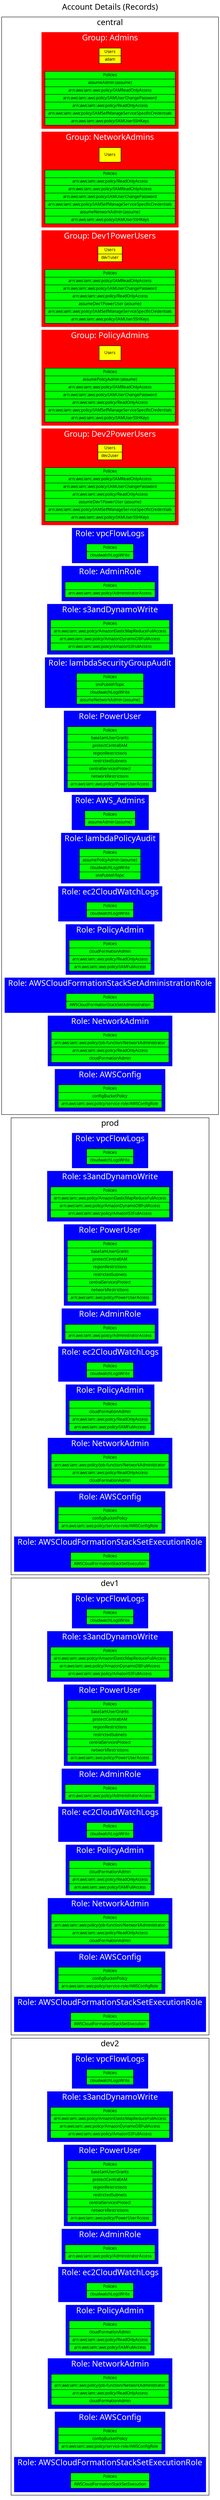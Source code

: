 digraph G {

  graph [label="Account Details (Records)" labelloc=t fontsize=20 fontname="Verdana" rankdir="LR"];
  node [shape=record fontsize=10 fontname="Verdana" style="filled"];



    subgraph cluster_dev2 {
      label = "dev2"

      

      

        subgraph cluster_dev2_vpcFlowLogs {

          style=filled;
          color=blue;
          fontcolor=white;
          label = "Role: vpcFlowLogs"

          dev2_vpcFlowLogs_policies [fillcolor=green
          label="Policies
          
              | { <dev2_vpcFlowLogs_cloudwatchLogsWrite> cloudwatchLogsWrite  }
          "]

        }

      

        subgraph cluster_dev2_s3andDynamoWrite {

          style=filled;
          color=blue;
          fontcolor=white;
          label = "Role: s3andDynamoWrite"

          dev2_s3andDynamoWrite_policies [fillcolor=green
          label="Policies
          
              | { <dev2_s3andDynamoWrite_arn:aws:iam::aws:policy/AmazonElasticMapReduceFullAccess> arn:aws:iam::aws:policy/AmazonElasticMapReduceFullAccess  }
          
              | { <dev2_s3andDynamoWrite_arn:aws:iam::aws:policy/AmazonDynamoDBFullAccess> arn:aws:iam::aws:policy/AmazonDynamoDBFullAccess  }
          
              | { <dev2_s3andDynamoWrite_arn:aws:iam::aws:policy/AmazonS3FullAccess> arn:aws:iam::aws:policy/AmazonS3FullAccess  }
          "]

        }

      

        subgraph cluster_dev2_PowerUser {

          style=filled;
          color=blue;
          fontcolor=white;
          label = "Role: PowerUser"

          dev2_PowerUser_policies [fillcolor=green
          label="Policies
          
              | { <dev2_PowerUser_baseIamUserGrants> baseIamUserGrants  }
          
              | { <dev2_PowerUser_protectCentralIAM> protectCentralIAM  }
          
              | { <dev2_PowerUser_regionRestrictions> regionRestrictions  }
          
              | { <dev2_PowerUser_restrictedSubnets> restrictedSubnets  }
          
              | { <dev2_PowerUser_centralServicesProtect> centralServicesProtect  }
          
              | { <dev2_PowerUser_networkRestrictions> networkRestrictions  }
          
              | { <dev2_PowerUser_arn:aws:iam::aws:policy/PowerUserAccess> arn:aws:iam::aws:policy/PowerUserAccess  }
          "]

        }

      

        subgraph cluster_dev2_AdminRole {

          style=filled;
          color=blue;
          fontcolor=white;
          label = "Role: AdminRole"

          dev2_AdminRole_policies [fillcolor=green
          label="Policies
          
              | { <dev2_AdminRole_arn:aws:iam::aws:policy/AdministratorAccess> arn:aws:iam::aws:policy/AdministratorAccess  }
          "]

        }

      

        subgraph cluster_dev2_ec2CloudWatchLogs {

          style=filled;
          color=blue;
          fontcolor=white;
          label = "Role: ec2CloudWatchLogs"

          dev2_ec2CloudWatchLogs_policies [fillcolor=green
          label="Policies
          
              | { <dev2_ec2CloudWatchLogs_cloudwatchLogsWrite> cloudwatchLogsWrite  }
          "]

        }

      

        subgraph cluster_dev2_PolicyAdmin {

          style=filled;
          color=blue;
          fontcolor=white;
          label = "Role: PolicyAdmin"

          dev2_PolicyAdmin_policies [fillcolor=green
          label="Policies
          
              | { <dev2_PolicyAdmin_cloudFormationAdmin> cloudFormationAdmin  }
          
              | { <dev2_PolicyAdmin_arn:aws:iam::aws:policy/ReadOnlyAccess> arn:aws:iam::aws:policy/ReadOnlyAccess  }
          
              | { <dev2_PolicyAdmin_arn:aws:iam::aws:policy/IAMFullAccess> arn:aws:iam::aws:policy/IAMFullAccess  }
          "]

        }

      

        subgraph cluster_dev2_NetworkAdmin {

          style=filled;
          color=blue;
          fontcolor=white;
          label = "Role: NetworkAdmin"

          dev2_NetworkAdmin_policies [fillcolor=green
          label="Policies
          
              | { <dev2_NetworkAdmin_arn:aws:iam::aws:policy/job-function/NetworkAdministrator> arn:aws:iam::aws:policy/job-function/NetworkAdministrator  }
          
              | { <dev2_NetworkAdmin_arn:aws:iam::aws:policy/ReadOnlyAccess> arn:aws:iam::aws:policy/ReadOnlyAccess  }
          
              | { <dev2_NetworkAdmin_cloudFormationAdmin> cloudFormationAdmin  }
          "]

        }

      

        subgraph cluster_dev2_AWSConfig {

          style=filled;
          color=blue;
          fontcolor=white;
          label = "Role: AWSConfig"

          dev2_AWSConfig_policies [fillcolor=green
          label="Policies
          
              | { <dev2_AWSConfig_configBucketPolicy> configBucketPolicy  }
          
              | { <dev2_AWSConfig_arn:aws:iam::aws:policy/service-role/AWSConfigRole> arn:aws:iam::aws:policy/service-role/AWSConfigRole  }
          "]

        }

      

        subgraph cluster_dev2_AWSCloudFormationStackSetExecutionRole {

          style=filled;
          color=blue;
          fontcolor=white;
          label = "Role: AWSCloudFormationStackSetExecutionRole"

          dev2_AWSCloudFormationStackSetExecutionRole_policies [fillcolor=green
          label="Policies
          
              | { <dev2_AWSCloudFormationStackSetExecutionRole_AWSCloudFormationStackSetExecution> AWSCloudFormationStackSetExecution  }
          "]

        }

      

    }



    subgraph cluster_dev1 {
      label = "dev1"

      

      

        subgraph cluster_dev1_vpcFlowLogs {

          style=filled;
          color=blue;
          fontcolor=white;
          label = "Role: vpcFlowLogs"

          dev1_vpcFlowLogs_policies [fillcolor=green
          label="Policies
          
              | { <dev1_vpcFlowLogs_cloudwatchLogsWrite> cloudwatchLogsWrite  }
          "]

        }

      

        subgraph cluster_dev1_s3andDynamoWrite {

          style=filled;
          color=blue;
          fontcolor=white;
          label = "Role: s3andDynamoWrite"

          dev1_s3andDynamoWrite_policies [fillcolor=green
          label="Policies
          
              | { <dev1_s3andDynamoWrite_arn:aws:iam::aws:policy/AmazonElasticMapReduceFullAccess> arn:aws:iam::aws:policy/AmazonElasticMapReduceFullAccess  }
          
              | { <dev1_s3andDynamoWrite_arn:aws:iam::aws:policy/AmazonDynamoDBFullAccess> arn:aws:iam::aws:policy/AmazonDynamoDBFullAccess  }
          
              | { <dev1_s3andDynamoWrite_arn:aws:iam::aws:policy/AmazonS3FullAccess> arn:aws:iam::aws:policy/AmazonS3FullAccess  }
          "]

        }

      

        subgraph cluster_dev1_PowerUser {

          style=filled;
          color=blue;
          fontcolor=white;
          label = "Role: PowerUser"

          dev1_PowerUser_policies [fillcolor=green
          label="Policies
          
              | { <dev1_PowerUser_baseIamUserGrants> baseIamUserGrants  }
          
              | { <dev1_PowerUser_protectCentralIAM> protectCentralIAM  }
          
              | { <dev1_PowerUser_regionRestrictions> regionRestrictions  }
          
              | { <dev1_PowerUser_restrictedSubnets> restrictedSubnets  }
          
              | { <dev1_PowerUser_centralServicesProtect> centralServicesProtect  }
          
              | { <dev1_PowerUser_networkRestrictions> networkRestrictions  }
          
              | { <dev1_PowerUser_arn:aws:iam::aws:policy/PowerUserAccess> arn:aws:iam::aws:policy/PowerUserAccess  }
          "]

        }

      

        subgraph cluster_dev1_AdminRole {

          style=filled;
          color=blue;
          fontcolor=white;
          label = "Role: AdminRole"

          dev1_AdminRole_policies [fillcolor=green
          label="Policies
          
              | { <dev1_AdminRole_arn:aws:iam::aws:policy/AdministratorAccess> arn:aws:iam::aws:policy/AdministratorAccess  }
          "]

        }

      

        subgraph cluster_dev1_ec2CloudWatchLogs {

          style=filled;
          color=blue;
          fontcolor=white;
          label = "Role: ec2CloudWatchLogs"

          dev1_ec2CloudWatchLogs_policies [fillcolor=green
          label="Policies
          
              | { <dev1_ec2CloudWatchLogs_cloudwatchLogsWrite> cloudwatchLogsWrite  }
          "]

        }

      

        subgraph cluster_dev1_PolicyAdmin {

          style=filled;
          color=blue;
          fontcolor=white;
          label = "Role: PolicyAdmin"

          dev1_PolicyAdmin_policies [fillcolor=green
          label="Policies
          
              | { <dev1_PolicyAdmin_cloudFormationAdmin> cloudFormationAdmin  }
          
              | { <dev1_PolicyAdmin_arn:aws:iam::aws:policy/ReadOnlyAccess> arn:aws:iam::aws:policy/ReadOnlyAccess  }
          
              | { <dev1_PolicyAdmin_arn:aws:iam::aws:policy/IAMFullAccess> arn:aws:iam::aws:policy/IAMFullAccess  }
          "]

        }

      

        subgraph cluster_dev1_NetworkAdmin {

          style=filled;
          color=blue;
          fontcolor=white;
          label = "Role: NetworkAdmin"

          dev1_NetworkAdmin_policies [fillcolor=green
          label="Policies
          
              | { <dev1_NetworkAdmin_arn:aws:iam::aws:policy/job-function/NetworkAdministrator> arn:aws:iam::aws:policy/job-function/NetworkAdministrator  }
          
              | { <dev1_NetworkAdmin_arn:aws:iam::aws:policy/ReadOnlyAccess> arn:aws:iam::aws:policy/ReadOnlyAccess  }
          
              | { <dev1_NetworkAdmin_cloudFormationAdmin> cloudFormationAdmin  }
          "]

        }

      

        subgraph cluster_dev1_AWSConfig {

          style=filled;
          color=blue;
          fontcolor=white;
          label = "Role: AWSConfig"

          dev1_AWSConfig_policies [fillcolor=green
          label="Policies
          
              | { <dev1_AWSConfig_configBucketPolicy> configBucketPolicy  }
          
              | { <dev1_AWSConfig_arn:aws:iam::aws:policy/service-role/AWSConfigRole> arn:aws:iam::aws:policy/service-role/AWSConfigRole  }
          "]

        }

      

        subgraph cluster_dev1_AWSCloudFormationStackSetExecutionRole {

          style=filled;
          color=blue;
          fontcolor=white;
          label = "Role: AWSCloudFormationStackSetExecutionRole"

          dev1_AWSCloudFormationStackSetExecutionRole_policies [fillcolor=green
          label="Policies
          
              | { <dev1_AWSCloudFormationStackSetExecutionRole_AWSCloudFormationStackSetExecution> AWSCloudFormationStackSetExecution  }
          "]

        }

      

    }



    subgraph cluster_prod {
      label = "prod"

      

      

        subgraph cluster_prod_vpcFlowLogs {

          style=filled;
          color=blue;
          fontcolor=white;
          label = "Role: vpcFlowLogs"

          prod_vpcFlowLogs_policies [fillcolor=green
          label="Policies
          
              | { <prod_vpcFlowLogs_cloudwatchLogsWrite> cloudwatchLogsWrite  }
          "]

        }

      

        subgraph cluster_prod_s3andDynamoWrite {

          style=filled;
          color=blue;
          fontcolor=white;
          label = "Role: s3andDynamoWrite"

          prod_s3andDynamoWrite_policies [fillcolor=green
          label="Policies
          
              | { <prod_s3andDynamoWrite_arn:aws:iam::aws:policy/AmazonElasticMapReduceFullAccess> arn:aws:iam::aws:policy/AmazonElasticMapReduceFullAccess  }
          
              | { <prod_s3andDynamoWrite_arn:aws:iam::aws:policy/AmazonDynamoDBFullAccess> arn:aws:iam::aws:policy/AmazonDynamoDBFullAccess  }
          
              | { <prod_s3andDynamoWrite_arn:aws:iam::aws:policy/AmazonS3FullAccess> arn:aws:iam::aws:policy/AmazonS3FullAccess  }
          "]

        }

      

        subgraph cluster_prod_PowerUser {

          style=filled;
          color=blue;
          fontcolor=white;
          label = "Role: PowerUser"

          prod_PowerUser_policies [fillcolor=green
          label="Policies
          
              | { <prod_PowerUser_baseIamUserGrants> baseIamUserGrants  }
          
              | { <prod_PowerUser_protectCentralIAM> protectCentralIAM  }
          
              | { <prod_PowerUser_regionRestrictions> regionRestrictions  }
          
              | { <prod_PowerUser_restrictedSubnets> restrictedSubnets  }
          
              | { <prod_PowerUser_centralServicesProtect> centralServicesProtect  }
          
              | { <prod_PowerUser_networkRestrictions> networkRestrictions  }
          
              | { <prod_PowerUser_arn:aws:iam::aws:policy/PowerUserAccess> arn:aws:iam::aws:policy/PowerUserAccess  }
          "]

        }

      

        subgraph cluster_prod_AdminRole {

          style=filled;
          color=blue;
          fontcolor=white;
          label = "Role: AdminRole"

          prod_AdminRole_policies [fillcolor=green
          label="Policies
          
              | { <prod_AdminRole_arn:aws:iam::aws:policy/AdministratorAccess> arn:aws:iam::aws:policy/AdministratorAccess  }
          "]

        }

      

        subgraph cluster_prod_ec2CloudWatchLogs {

          style=filled;
          color=blue;
          fontcolor=white;
          label = "Role: ec2CloudWatchLogs"

          prod_ec2CloudWatchLogs_policies [fillcolor=green
          label="Policies
          
              | { <prod_ec2CloudWatchLogs_cloudwatchLogsWrite> cloudwatchLogsWrite  }
          "]

        }

      

        subgraph cluster_prod_PolicyAdmin {

          style=filled;
          color=blue;
          fontcolor=white;
          label = "Role: PolicyAdmin"

          prod_PolicyAdmin_policies [fillcolor=green
          label="Policies
          
              | { <prod_PolicyAdmin_cloudFormationAdmin> cloudFormationAdmin  }
          
              | { <prod_PolicyAdmin_arn:aws:iam::aws:policy/ReadOnlyAccess> arn:aws:iam::aws:policy/ReadOnlyAccess  }
          
              | { <prod_PolicyAdmin_arn:aws:iam::aws:policy/IAMFullAccess> arn:aws:iam::aws:policy/IAMFullAccess  }
          "]

        }

      

        subgraph cluster_prod_NetworkAdmin {

          style=filled;
          color=blue;
          fontcolor=white;
          label = "Role: NetworkAdmin"

          prod_NetworkAdmin_policies [fillcolor=green
          label="Policies
          
              | { <prod_NetworkAdmin_arn:aws:iam::aws:policy/job-function/NetworkAdministrator> arn:aws:iam::aws:policy/job-function/NetworkAdministrator  }
          
              | { <prod_NetworkAdmin_arn:aws:iam::aws:policy/ReadOnlyAccess> arn:aws:iam::aws:policy/ReadOnlyAccess  }
          
              | { <prod_NetworkAdmin_cloudFormationAdmin> cloudFormationAdmin  }
          "]

        }

      

        subgraph cluster_prod_AWSConfig {

          style=filled;
          color=blue;
          fontcolor=white;
          label = "Role: AWSConfig"

          prod_AWSConfig_policies [fillcolor=green
          label="Policies
          
              | { <prod_AWSConfig_configBucketPolicy> configBucketPolicy  }
          
              | { <prod_AWSConfig_arn:aws:iam::aws:policy/service-role/AWSConfigRole> arn:aws:iam::aws:policy/service-role/AWSConfigRole  }
          "]

        }

      

        subgraph cluster_prod_AWSCloudFormationStackSetExecutionRole {

          style=filled;
          color=blue;
          fontcolor=white;
          label = "Role: AWSCloudFormationStackSetExecutionRole"

          prod_AWSCloudFormationStackSetExecutionRole_policies [fillcolor=green
          label="Policies
          
              | { <prod_AWSCloudFormationStackSetExecutionRole_AWSCloudFormationStackSetExecution> AWSCloudFormationStackSetExecution  }
          "]

        }

      

    }



    subgraph cluster_central {
      label = "central"

      

        subgraph cluster_central_Admins {

          style=filled;
          color=red;
          fontcolor=white;
          label = "Group: Admins"

          central_Admins_users [fillcolor=yellow
          label="Users
          
              | { <central_Admins_adam> adam }
          "]

          central_Admins_policies [fillcolor=green
          label="Policies
          
              | { <central_Admins_assumeAdmin> assumeAdmin  (assume)  }
          
              | { <central_Admins_arn:aws:iam::aws:policy/IAMReadOnlyAccess> arn:aws:iam::aws:policy/IAMReadOnlyAccess  }
          
              | { <central_Admins_arn:aws:iam::aws:policy/IAMUserChangePassword> arn:aws:iam::aws:policy/IAMUserChangePassword  }
          
              | { <central_Admins_arn:aws:iam::aws:policy/ReadOnlyAccess> arn:aws:iam::aws:policy/ReadOnlyAccess  }
          
              | { <central_Admins_arn:aws:iam::aws:policy/IAMSelfManageServiceSpecificCredentials> arn:aws:iam::aws:policy/IAMSelfManageServiceSpecificCredentials  }
          
              | { <central_Admins_arn:aws:iam::aws:policy/IAMUserSSHKeys> arn:aws:iam::aws:policy/IAMUserSSHKeys  }
          "]

        }

      

        subgraph cluster_central_NetworkAdmins {

          style=filled;
          color=red;
          fontcolor=white;
          label = "Group: NetworkAdmins"

          central_NetworkAdmins_users [fillcolor=yellow
          label="Users
          "]

          central_NetworkAdmins_policies [fillcolor=green
          label="Policies
          
              | { <central_NetworkAdmins_arn:aws:iam::aws:policy/ReadOnlyAccess> arn:aws:iam::aws:policy/ReadOnlyAccess  }
          
              | { <central_NetworkAdmins_arn:aws:iam::aws:policy/IAMReadOnlyAccess> arn:aws:iam::aws:policy/IAMReadOnlyAccess  }
          
              | { <central_NetworkAdmins_arn:aws:iam::aws:policy/IAMUserChangePassword> arn:aws:iam::aws:policy/IAMUserChangePassword  }
          
              | { <central_NetworkAdmins_arn:aws:iam::aws:policy/IAMSelfManageServiceSpecificCredentials> arn:aws:iam::aws:policy/IAMSelfManageServiceSpecificCredentials  }
          
              | { <central_NetworkAdmins_assumeNetworkAdmin> assumeNetworkAdmin  (assume)  }
          
              | { <central_NetworkAdmins_arn:aws:iam::aws:policy/IAMUserSSHKeys> arn:aws:iam::aws:policy/IAMUserSSHKeys  }
          "]

        }

      

        subgraph cluster_central_Dev1PowerUsers {

          style=filled;
          color=red;
          fontcolor=white;
          label = "Group: Dev1PowerUsers"

          central_Dev1PowerUsers_users [fillcolor=yellow
          label="Users
          
              | { <central_Dev1PowerUsers_dev1user> dev1user }
          "]

          central_Dev1PowerUsers_policies [fillcolor=green
          label="Policies
          
              | { <central_Dev1PowerUsers_arn:aws:iam::aws:policy/IAMReadOnlyAccess> arn:aws:iam::aws:policy/IAMReadOnlyAccess  }
          
              | { <central_Dev1PowerUsers_arn:aws:iam::aws:policy/IAMUserChangePassword> arn:aws:iam::aws:policy/IAMUserChangePassword  }
          
              | { <central_Dev1PowerUsers_arn:aws:iam::aws:policy/ReadOnlyAccess> arn:aws:iam::aws:policy/ReadOnlyAccess  }
          
              | { <central_Dev1PowerUsers_assumeDev1PowerUser> assumeDev1PowerUser  (assume)  }
          
              | { <central_Dev1PowerUsers_arn:aws:iam::aws:policy/IAMSelfManageServiceSpecificCredentials> arn:aws:iam::aws:policy/IAMSelfManageServiceSpecificCredentials  }
          
              | { <central_Dev1PowerUsers_arn:aws:iam::aws:policy/IAMUserSSHKeys> arn:aws:iam::aws:policy/IAMUserSSHKeys  }
          "]

        }

      

        subgraph cluster_central_PolicyAdmins {

          style=filled;
          color=red;
          fontcolor=white;
          label = "Group: PolicyAdmins"

          central_PolicyAdmins_users [fillcolor=yellow
          label="Users
          "]

          central_PolicyAdmins_policies [fillcolor=green
          label="Policies
          
              | { <central_PolicyAdmins_assumePolicyAdmin> assumePolicyAdmin  (assume)  }
          
              | { <central_PolicyAdmins_arn:aws:iam::aws:policy/IAMReadOnlyAccess> arn:aws:iam::aws:policy/IAMReadOnlyAccess  }
          
              | { <central_PolicyAdmins_arn:aws:iam::aws:policy/IAMUserChangePassword> arn:aws:iam::aws:policy/IAMUserChangePassword  }
          
              | { <central_PolicyAdmins_arn:aws:iam::aws:policy/ReadOnlyAccess> arn:aws:iam::aws:policy/ReadOnlyAccess  }
          
              | { <central_PolicyAdmins_arn:aws:iam::aws:policy/IAMSelfManageServiceSpecificCredentials> arn:aws:iam::aws:policy/IAMSelfManageServiceSpecificCredentials  }
          
              | { <central_PolicyAdmins_arn:aws:iam::aws:policy/IAMUserSSHKeys> arn:aws:iam::aws:policy/IAMUserSSHKeys  }
          "]

        }

      

        subgraph cluster_central_Dev2PowerUsers {

          style=filled;
          color=red;
          fontcolor=white;
          label = "Group: Dev2PowerUsers"

          central_Dev2PowerUsers_users [fillcolor=yellow
          label="Users
          
              | { <central_Dev2PowerUsers_dev2user> dev2user }
          "]

          central_Dev2PowerUsers_policies [fillcolor=green
          label="Policies
          
              | { <central_Dev2PowerUsers_arn:aws:iam::aws:policy/IAMReadOnlyAccess> arn:aws:iam::aws:policy/IAMReadOnlyAccess  }
          
              | { <central_Dev2PowerUsers_arn:aws:iam::aws:policy/IAMUserChangePassword> arn:aws:iam::aws:policy/IAMUserChangePassword  }
          
              | { <central_Dev2PowerUsers_arn:aws:iam::aws:policy/ReadOnlyAccess> arn:aws:iam::aws:policy/ReadOnlyAccess  }
          
              | { <central_Dev2PowerUsers_assumeDev1PowerUser> assumeDev1PowerUser  (assume)  }
          
              | { <central_Dev2PowerUsers_arn:aws:iam::aws:policy/IAMSelfManageServiceSpecificCredentials> arn:aws:iam::aws:policy/IAMSelfManageServiceSpecificCredentials  }
          
              | { <central_Dev2PowerUsers_arn:aws:iam::aws:policy/IAMUserSSHKeys> arn:aws:iam::aws:policy/IAMUserSSHKeys  }
          "]

        }

      

      

        subgraph cluster_central_vpcFlowLogs {

          style=filled;
          color=blue;
          fontcolor=white;
          label = "Role: vpcFlowLogs"

          central_vpcFlowLogs_policies [fillcolor=green
          label="Policies
          
              | { <central_vpcFlowLogs_cloudwatchLogsWrite> cloudwatchLogsWrite  }
          "]

        }

      

        subgraph cluster_central_AdminRole {

          style=filled;
          color=blue;
          fontcolor=white;
          label = "Role: AdminRole"

          central_AdminRole_policies [fillcolor=green
          label="Policies
          
              | { <central_AdminRole_arn:aws:iam::aws:policy/AdministratorAccess> arn:aws:iam::aws:policy/AdministratorAccess  }
          "]

        }

      

        subgraph cluster_central_s3andDynamoWrite {

          style=filled;
          color=blue;
          fontcolor=white;
          label = "Role: s3andDynamoWrite"

          central_s3andDynamoWrite_policies [fillcolor=green
          label="Policies
          
              | { <central_s3andDynamoWrite_arn:aws:iam::aws:policy/AmazonElasticMapReduceFullAccess> arn:aws:iam::aws:policy/AmazonElasticMapReduceFullAccess  }
          
              | { <central_s3andDynamoWrite_arn:aws:iam::aws:policy/AmazonDynamoDBFullAccess> arn:aws:iam::aws:policy/AmazonDynamoDBFullAccess  }
          
              | { <central_s3andDynamoWrite_arn:aws:iam::aws:policy/AmazonS3FullAccess> arn:aws:iam::aws:policy/AmazonS3FullAccess  }
          "]

        }

      

        subgraph cluster_central_lambdaSecurityGroupAudit {

          style=filled;
          color=blue;
          fontcolor=white;
          label = "Role: lambdaSecurityGroupAudit"

          central_lambdaSecurityGroupAudit_policies [fillcolor=green
          label="Policies
          
              | { <central_lambdaSecurityGroupAudit_snsPublishTopic> snsPublishTopic  }
          
              | { <central_lambdaSecurityGroupAudit_cloudwatchLogsWrite> cloudwatchLogsWrite  }
          
              | { <central_lambdaSecurityGroupAudit_assumeNetworkAdmin> assumeNetworkAdmin  (assume)  }
          "]

        }

      

        subgraph cluster_central_PowerUser {

          style=filled;
          color=blue;
          fontcolor=white;
          label = "Role: PowerUser"

          central_PowerUser_policies [fillcolor=green
          label="Policies
          
              | { <central_PowerUser_baseIamUserGrants> baseIamUserGrants  }
          
              | { <central_PowerUser_protectCentralIAM> protectCentralIAM  }
          
              | { <central_PowerUser_regionRestrictions> regionRestrictions  }
          
              | { <central_PowerUser_restrictedSubnets> restrictedSubnets  }
          
              | { <central_PowerUser_centralServicesProtect> centralServicesProtect  }
          
              | { <central_PowerUser_networkRestrictions> networkRestrictions  }
          
              | { <central_PowerUser_arn:aws:iam::aws:policy/PowerUserAccess> arn:aws:iam::aws:policy/PowerUserAccess  }
          "]

        }

      

        subgraph cluster_central_AWS_Admins {

          style=filled;
          color=blue;
          fontcolor=white;
          label = "Role: AWS_Admins"

          central_AWS_Admins_policies [fillcolor=green
          label="Policies
          
              | { <central_AWS_Admins_assumeAdmin> assumeAdmin  (assume)  }
          "]

        }

      

        subgraph cluster_central_lambdaPolicyAudit {

          style=filled;
          color=blue;
          fontcolor=white;
          label = "Role: lambdaPolicyAudit"

          central_lambdaPolicyAudit_policies [fillcolor=green
          label="Policies
          
              | { <central_lambdaPolicyAudit_assumePolicyAdmin> assumePolicyAdmin  (assume)  }
          
              | { <central_lambdaPolicyAudit_cloudwatchLogsWrite> cloudwatchLogsWrite  }
          
              | { <central_lambdaPolicyAudit_snsPublishTopic> snsPublishTopic  }
          "]

        }

      

        subgraph cluster_central_ec2CloudWatchLogs {

          style=filled;
          color=blue;
          fontcolor=white;
          label = "Role: ec2CloudWatchLogs"

          central_ec2CloudWatchLogs_policies [fillcolor=green
          label="Policies
          
              | { <central_ec2CloudWatchLogs_cloudwatchLogsWrite> cloudwatchLogsWrite  }
          "]

        }

      

        subgraph cluster_central_PolicyAdmin {

          style=filled;
          color=blue;
          fontcolor=white;
          label = "Role: PolicyAdmin"

          central_PolicyAdmin_policies [fillcolor=green
          label="Policies
          
              | { <central_PolicyAdmin_cloudFormationAdmin> cloudFormationAdmin  }
          
              | { <central_PolicyAdmin_arn:aws:iam::aws:policy/ReadOnlyAccess> arn:aws:iam::aws:policy/ReadOnlyAccess  }
          
              | { <central_PolicyAdmin_arn:aws:iam::aws:policy/IAMFullAccess> arn:aws:iam::aws:policy/IAMFullAccess  }
          "]

        }

      

        subgraph cluster_central_AWSCloudFormationStackSetAdministrationRole {

          style=filled;
          color=blue;
          fontcolor=white;
          label = "Role: AWSCloudFormationStackSetAdministrationRole"

          central_AWSCloudFormationStackSetAdministrationRole_policies [fillcolor=green
          label="Policies
          
              | { <central_AWSCloudFormationStackSetAdministrationRole_AWSCloudFormationStackSetAdministration> AWSCloudFormationStackSetAdministration  }
          "]

        }

      

        subgraph cluster_central_NetworkAdmin {

          style=filled;
          color=blue;
          fontcolor=white;
          label = "Role: NetworkAdmin"

          central_NetworkAdmin_policies [fillcolor=green
          label="Policies
          
              | { <central_NetworkAdmin_arn:aws:iam::aws:policy/job-function/NetworkAdministrator> arn:aws:iam::aws:policy/job-function/NetworkAdministrator  }
          
              | { <central_NetworkAdmin_arn:aws:iam::aws:policy/ReadOnlyAccess> arn:aws:iam::aws:policy/ReadOnlyAccess  }
          
              | { <central_NetworkAdmin_cloudFormationAdmin> cloudFormationAdmin  }
          "]

        }

      

        subgraph cluster_central_AWSConfig {

          style=filled;
          color=blue;
          fontcolor=white;
          label = "Role: AWSConfig"

          central_AWSConfig_policies [fillcolor=green
          label="Policies
          
              | { <central_AWSConfig_configBucketPolicy> configBucketPolicy  }
          
              | { <central_AWSConfig_arn:aws:iam::aws:policy/service-role/AWSConfigRole> arn:aws:iam::aws:policy/service-role/AWSConfigRole  }
          "]

        }

      

    }



}